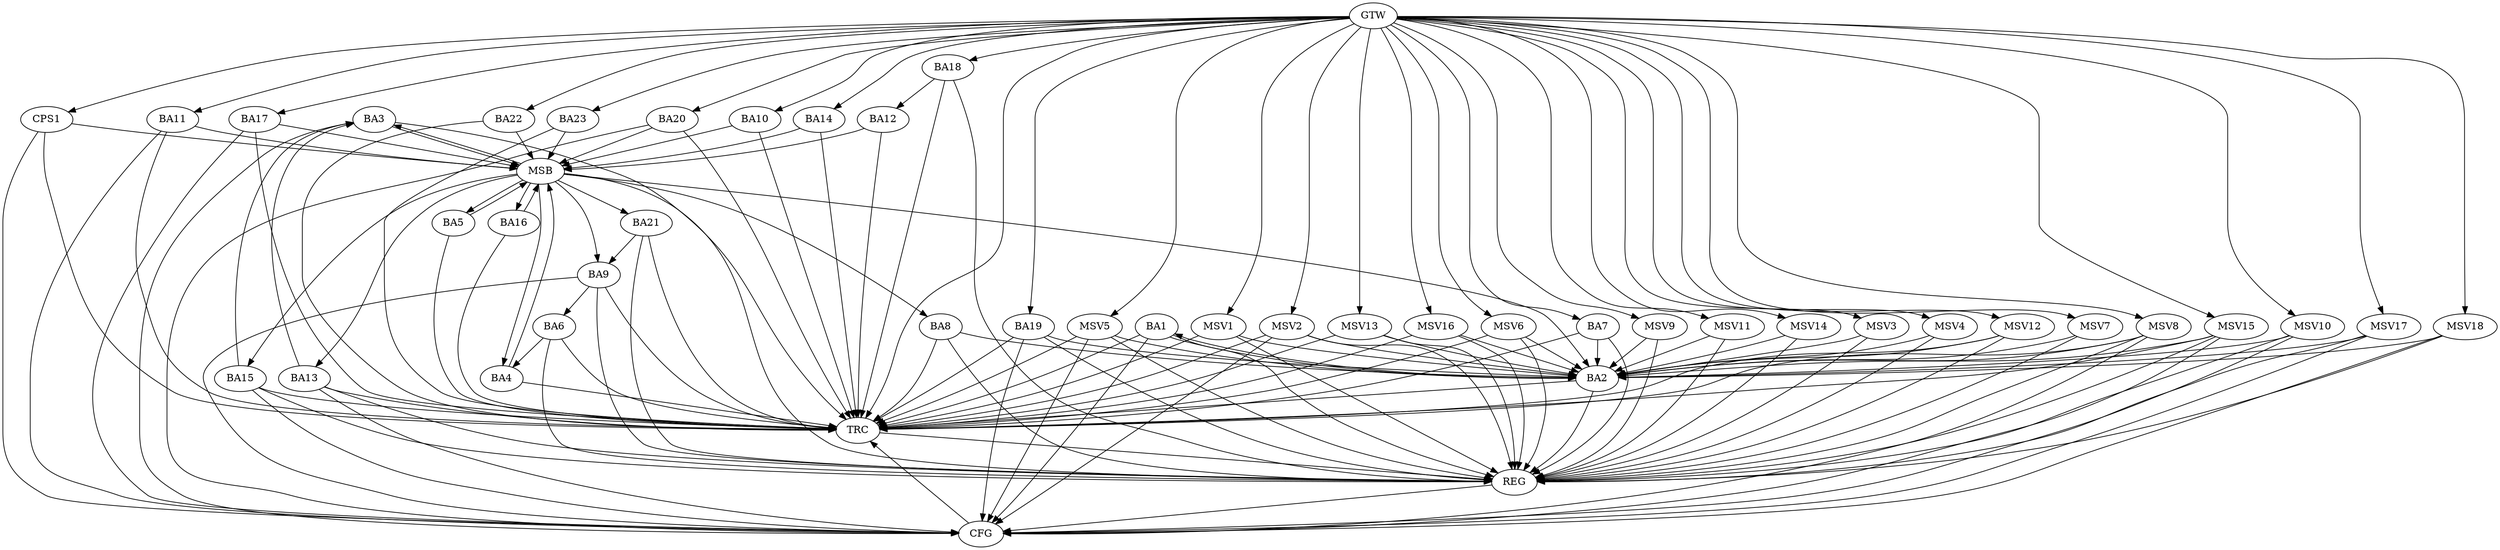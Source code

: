 strict digraph G {
  BA1 [ label="BA1" ];
  BA2 [ label="BA2" ];
  BA3 [ label="BA3" ];
  BA4 [ label="BA4" ];
  BA5 [ label="BA5" ];
  BA6 [ label="BA6" ];
  BA7 [ label="BA7" ];
  BA8 [ label="BA8" ];
  BA9 [ label="BA9" ];
  BA10 [ label="BA10" ];
  BA11 [ label="BA11" ];
  BA12 [ label="BA12" ];
  BA13 [ label="BA13" ];
  BA14 [ label="BA14" ];
  BA15 [ label="BA15" ];
  BA16 [ label="BA16" ];
  BA17 [ label="BA17" ];
  BA18 [ label="BA18" ];
  BA19 [ label="BA19" ];
  BA20 [ label="BA20" ];
  BA21 [ label="BA21" ];
  BA22 [ label="BA22" ];
  BA23 [ label="BA23" ];
  CPS1 [ label="CPS1" ];
  GTW [ label="GTW" ];
  REG [ label="REG" ];
  MSB [ label="MSB" ];
  CFG [ label="CFG" ];
  TRC [ label="TRC" ];
  MSV1 [ label="MSV1" ];
  MSV2 [ label="MSV2" ];
  MSV3 [ label="MSV3" ];
  MSV4 [ label="MSV4" ];
  MSV5 [ label="MSV5" ];
  MSV6 [ label="MSV6" ];
  MSV7 [ label="MSV7" ];
  MSV8 [ label="MSV8" ];
  MSV9 [ label="MSV9" ];
  MSV10 [ label="MSV10" ];
  MSV11 [ label="MSV11" ];
  MSV12 [ label="MSV12" ];
  MSV13 [ label="MSV13" ];
  MSV14 [ label="MSV14" ];
  MSV15 [ label="MSV15" ];
  MSV16 [ label="MSV16" ];
  MSV17 [ label="MSV17" ];
  MSV18 [ label="MSV18" ];
  BA1 -> BA2;
  BA2 -> BA1;
  BA6 -> BA4;
  BA7 -> BA2;
  BA8 -> BA2;
  BA9 -> BA6;
  BA13 -> BA3;
  BA15 -> BA3;
  BA18 -> BA12;
  BA19 -> BA2;
  BA21 -> BA9;
  GTW -> BA7;
  GTW -> BA10;
  GTW -> BA11;
  GTW -> BA14;
  GTW -> BA17;
  GTW -> BA18;
  GTW -> BA19;
  GTW -> BA20;
  GTW -> BA22;
  GTW -> BA23;
  GTW -> CPS1;
  BA1 -> REG;
  BA2 -> REG;
  BA6 -> REG;
  BA7 -> REG;
  BA8 -> REG;
  BA9 -> REG;
  BA13 -> REG;
  BA15 -> REG;
  BA18 -> REG;
  BA19 -> REG;
  BA21 -> REG;
  BA3 -> MSB;
  MSB -> BA2;
  MSB -> REG;
  BA4 -> MSB;
  BA5 -> MSB;
  MSB -> BA4;
  BA10 -> MSB;
  MSB -> BA9;
  BA11 -> MSB;
  BA12 -> MSB;
  MSB -> BA3;
  BA14 -> MSB;
  BA16 -> MSB;
  MSB -> BA15;
  BA17 -> MSB;
  BA20 -> MSB;
  MSB -> BA16;
  BA22 -> MSB;
  BA23 -> MSB;
  CPS1 -> MSB;
  MSB -> BA21;
  MSB -> BA13;
  MSB -> BA5;
  MSB -> BA8;
  BA11 -> CFG;
  BA15 -> CFG;
  BA9 -> CFG;
  CPS1 -> CFG;
  BA1 -> CFG;
  BA20 -> CFG;
  BA19 -> CFG;
  BA13 -> CFG;
  BA17 -> CFG;
  BA3 -> CFG;
  REG -> CFG;
  BA1 -> TRC;
  BA2 -> TRC;
  BA3 -> TRC;
  BA4 -> TRC;
  BA5 -> TRC;
  BA6 -> TRC;
  BA7 -> TRC;
  BA8 -> TRC;
  BA9 -> TRC;
  BA10 -> TRC;
  BA11 -> TRC;
  BA12 -> TRC;
  BA13 -> TRC;
  BA14 -> TRC;
  BA15 -> TRC;
  BA16 -> TRC;
  BA17 -> TRC;
  BA18 -> TRC;
  BA19 -> TRC;
  BA20 -> TRC;
  BA21 -> TRC;
  BA22 -> TRC;
  BA23 -> TRC;
  CPS1 -> TRC;
  GTW -> TRC;
  CFG -> TRC;
  TRC -> REG;
  MSV1 -> BA2;
  MSV2 -> BA2;
  MSV3 -> BA2;
  MSV4 -> BA2;
  MSV5 -> BA2;
  GTW -> MSV1;
  MSV1 -> REG;
  MSV1 -> TRC;
  GTW -> MSV2;
  MSV2 -> REG;
  MSV2 -> TRC;
  MSV2 -> CFG;
  GTW -> MSV3;
  MSV3 -> REG;
  GTW -> MSV4;
  MSV4 -> REG;
  GTW -> MSV5;
  MSV5 -> REG;
  MSV5 -> TRC;
  MSV5 -> CFG;
  MSV6 -> BA2;
  GTW -> MSV6;
  MSV6 -> REG;
  MSV6 -> TRC;
  MSV7 -> BA2;
  MSV8 -> BA2;
  GTW -> MSV7;
  MSV7 -> REG;
  GTW -> MSV8;
  MSV8 -> REG;
  MSV8 -> TRC;
  MSV8 -> CFG;
  MSV9 -> BA2;
  MSV10 -> BA2;
  GTW -> MSV9;
  MSV9 -> REG;
  GTW -> MSV10;
  MSV10 -> REG;
  MSV10 -> CFG;
  MSV11 -> BA2;
  GTW -> MSV11;
  MSV11 -> REG;
  MSV12 -> BA2;
  GTW -> MSV12;
  MSV12 -> REG;
  MSV12 -> TRC;
  MSV13 -> BA2;
  GTW -> MSV13;
  MSV13 -> REG;
  MSV13 -> TRC;
  MSV14 -> BA2;
  GTW -> MSV14;
  MSV14 -> REG;
  MSV15 -> BA2;
  GTW -> MSV15;
  MSV15 -> REG;
  MSV15 -> TRC;
  MSV15 -> CFG;
  MSV16 -> BA2;
  MSV17 -> BA2;
  GTW -> MSV16;
  MSV16 -> REG;
  MSV16 -> TRC;
  GTW -> MSV17;
  MSV17 -> REG;
  MSV17 -> CFG;
  MSV18 -> BA2;
  GTW -> MSV18;
  MSV18 -> REG;
  MSV18 -> CFG;
}
